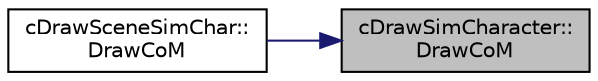 digraph "cDrawSimCharacter::DrawCoM"
{
 // LATEX_PDF_SIZE
  edge [fontname="Helvetica",fontsize="10",labelfontname="Helvetica",labelfontsize="10"];
  node [fontname="Helvetica",fontsize="10",shape=record];
  rankdir="RL";
  Node1 [label="cDrawSimCharacter::\lDrawCoM",height=0.2,width=0.4,color="black", fillcolor="grey75", style="filled", fontcolor="black",tooltip=" "];
  Node1 -> Node2 [dir="back",color="midnightblue",fontsize="10",style="solid",fontname="Helvetica"];
  Node2 [label="cDrawSceneSimChar::\lDrawCoM",height=0.2,width=0.4,color="black", fillcolor="white", style="filled",URL="$classc_draw_scene_sim_char.html#a4a5806c8c380e8e82117358d67a2f8a8",tooltip=" "];
}
